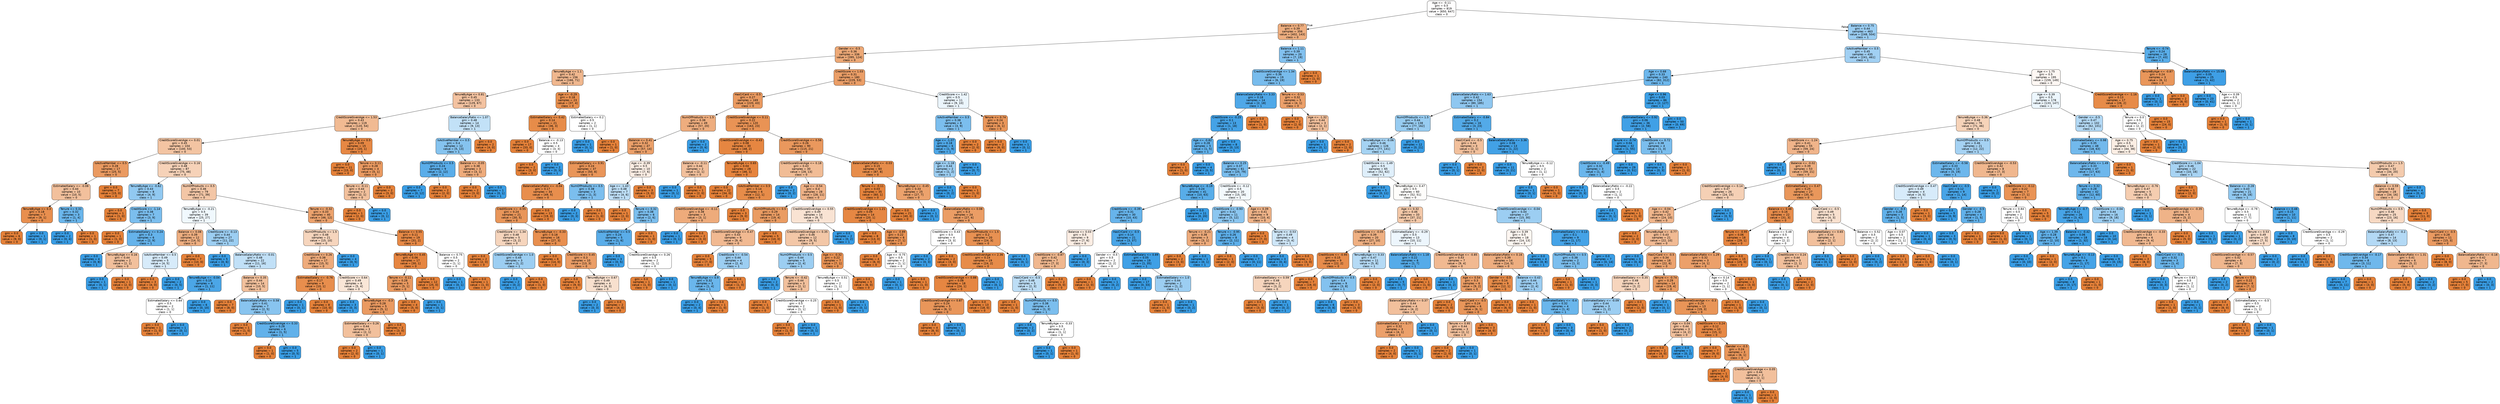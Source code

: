 digraph Tree {
node [shape=box, style="filled, rounded", color="black", fontname="helvetica"] ;
edge [fontname="helvetica"] ;
0 [label="Age <= -0.11\ngini = 0.5\nsamples = 819\nvalue = [650, 647]\nclass = 0", fillcolor="#fffefe"] ;
1 [label="Balance <= 0.77\ngini = 0.39\nsamples = 356\nvalue = [402, 143]\nclass = 0", fillcolor="#eeae7f"] ;
0 -> 1 [labeldistance=2.5, labelangle=45, headlabel="True"] ;
2 [label="Gender <= -0.5\ngini = 0.36\nsamples = 336\nvalue = [395, 124]\nclass = 0", fillcolor="#eda977"] ;
1 -> 2 ;
3 [label="TenureByAge <= 1.1\ngini = 0.42\nsamples = 156\nvalue = [166, 71]\nclass = 0", fillcolor="#f0b78e"] ;
2 -> 3 ;
4 [label="TenureByAge <= 0.81\ngini = 0.45\nsamples = 133\nvalue = [129, 67]\nclass = 0", fillcolor="#f3c2a0"] ;
3 -> 4 ;
5 [label="CreditScoreGivenAge <= 1.53\ngini = 0.43\nsamples = 119\nvalue = [120, 54]\nclass = 0", fillcolor="#f1ba92"] ;
4 -> 5 ;
6 [label="CreditScoreGivenAge <= 0.01\ngini = 0.45\nsamples = 104\nvalue = [100, 53]\nclass = 0", fillcolor="#f3c4a2"] ;
5 -> 6 ;
7 [label="IsActiveMember <= 0.5\ngini = 0.28\nsamples = 17\nvalue = [25, 5]\nclass = 0", fillcolor="#ea9a61"] ;
6 -> 7 ;
8 [label="EstimatedSalary <= -0.08\ngini = 0.44\nsamples = 10\nvalue = [10, 5]\nclass = 0", fillcolor="#f2c09c"] ;
7 -> 8 ;
9 [label="TenureByAge <= 0.3\ngini = 0.18\nsamples = 7\nvalue = [9, 1]\nclass = 0", fillcolor="#e88f4f"] ;
8 -> 9 ;
10 [label="gini = 0.0\nsamples = 6\nvalue = [9, 0]\nclass = 0", fillcolor="#e58139"] ;
9 -> 10 ;
11 [label="gini = 0.0\nsamples = 1\nvalue = [0, 1]\nclass = 1", fillcolor="#399de5"] ;
9 -> 11 ;
12 [label="Tenure <= 0.32\ngini = 0.32\nsamples = 3\nvalue = [1, 4]\nclass = 1", fillcolor="#6ab6ec"] ;
8 -> 12 ;
13 [label="gini = 0.0\nsamples = 2\nvalue = [0, 4]\nclass = 1", fillcolor="#399de5"] ;
12 -> 13 ;
14 [label="gini = 0.0\nsamples = 1\nvalue = [1, 0]\nclass = 0", fillcolor="#e58139"] ;
12 -> 14 ;
15 [label="gini = 0.0\nsamples = 7\nvalue = [15, 0]\nclass = 0", fillcolor="#e58139"] ;
7 -> 15 ;
16 [label="CreditScoreGivenAge <= 0.16\ngini = 0.48\nsamples = 87\nvalue = [75, 48]\nclass = 0", fillcolor="#f6d2b8"] ;
6 -> 16 ;
17 [label="TenureByAge <= -0.62\ngini = 0.43\nsamples = 8\nvalue = [4, 9]\nclass = 1", fillcolor="#91c9f1"] ;
16 -> 17 ;
18 [label="gini = 0.0\nsamples = 1\nvalue = [1, 0]\nclass = 0", fillcolor="#e58139"] ;
17 -> 18 ;
19 [label="CreditScore <= -1.14\ngini = 0.38\nsamples = 7\nvalue = [3, 9]\nclass = 1", fillcolor="#7bbeee"] ;
17 -> 19 ;
20 [label="gini = 0.0\nsamples = 1\nvalue = [1, 0]\nclass = 0", fillcolor="#e58139"] ;
19 -> 20 ;
21 [label="EstimatedSalary <= 0.24\ngini = 0.3\nsamples = 6\nvalue = [2, 9]\nclass = 1", fillcolor="#65b3eb"] ;
19 -> 21 ;
22 [label="gini = 0.0\nsamples = 4\nvalue = [0, 8]\nclass = 1", fillcolor="#399de5"] ;
21 -> 22 ;
23 [label="TenureByAge <= 0.16\ngini = 0.44\nsamples = 2\nvalue = [2, 1]\nclass = 0", fillcolor="#f2c09c"] ;
21 -> 23 ;
24 [label="gini = 0.0\nsamples = 1\nvalue = [0, 1]\nclass = 1", fillcolor="#399de5"] ;
23 -> 24 ;
25 [label="gini = 0.0\nsamples = 1\nvalue = [2, 0]\nclass = 0", fillcolor="#e58139"] ;
23 -> 25 ;
26 [label="NumOfProducts <= 0.5\ngini = 0.46\nsamples = 79\nvalue = [71, 39]\nclass = 0", fillcolor="#f3c6a6"] ;
16 -> 26 ;
27 [label="TenureByAge <= -0.21\ngini = 0.5\nsamples = 39\nvalue = [25, 27]\nclass = 1", fillcolor="#f0f8fd"] ;
26 -> 27 ;
28 [label="Balance <= 0.08\ngini = 0.39\nsamples = 12\nvalue = [14, 5]\nclass = 0", fillcolor="#eeae80"] ;
27 -> 28 ;
29 [label="IsActiveMember <= 0.5\ngini = 0.49\nsamples = 5\nvalue = [4, 5]\nclass = 1", fillcolor="#d7ebfa"] ;
28 -> 29 ;
30 [label="gini = 0.0\nsamples = 3\nvalue = [4, 0]\nclass = 0", fillcolor="#e58139"] ;
29 -> 30 ;
31 [label="gini = 0.0\nsamples = 2\nvalue = [0, 5]\nclass = 1", fillcolor="#399de5"] ;
29 -> 31 ;
32 [label="gini = 0.0\nsamples = 7\nvalue = [10, 0]\nclass = 0", fillcolor="#e58139"] ;
28 -> 32 ;
33 [label="CreditScore <= -0.13\ngini = 0.44\nsamples = 27\nvalue = [11, 22]\nclass = 1", fillcolor="#9ccef2"] ;
27 -> 33 ;
34 [label="gini = 0.0\nsamples = 5\nvalue = [0, 6]\nclass = 1", fillcolor="#399de5"] ;
33 -> 34 ;
35 [label="BalanceSalaryRatio <= -0.01\ngini = 0.48\nsamples = 22\nvalue = [11, 16]\nclass = 1", fillcolor="#c1e0f7"] ;
33 -> 35 ;
36 [label="TenureByAge <= -0.04\ngini = 0.15\nsamples = 8\nvalue = [1, 11]\nclass = 1", fillcolor="#4ba6e7"] ;
35 -> 36 ;
37 [label="EstimatedSalary <= 0.64\ngini = 0.5\nsamples = 2\nvalue = [1, 1]\nclass = 0", fillcolor="#ffffff"] ;
36 -> 37 ;
38 [label="gini = 0.0\nsamples = 1\nvalue = [1, 0]\nclass = 0", fillcolor="#e58139"] ;
37 -> 38 ;
39 [label="gini = 0.0\nsamples = 1\nvalue = [0, 1]\nclass = 1", fillcolor="#399de5"] ;
37 -> 39 ;
40 [label="gini = 0.0\nsamples = 6\nvalue = [0, 10]\nclass = 1", fillcolor="#399de5"] ;
36 -> 40 ;
41 [label="Balance <= 0.35\ngini = 0.44\nsamples = 14\nvalue = [10, 5]\nclass = 0", fillcolor="#f2c09c"] ;
35 -> 41 ;
42 [label="gini = 0.0\nsamples = 7\nvalue = [8, 0]\nclass = 0", fillcolor="#e58139"] ;
41 -> 42 ;
43 [label="BalanceSalaryRatio <= 0.58\ngini = 0.41\nsamples = 7\nvalue = [2, 5]\nclass = 1", fillcolor="#88c4ef"] ;
41 -> 43 ;
44 [label="gini = 0.0\nsamples = 1\nvalue = [1, 0]\nclass = 0", fillcolor="#e58139"] ;
43 -> 44 ;
45 [label="CreditScoreGivenAge <= 0.33\ngini = 0.28\nsamples = 6\nvalue = [1, 5]\nclass = 1", fillcolor="#61b1ea"] ;
43 -> 45 ;
46 [label="gini = 0.0\nsamples = 1\nvalue = [1, 0]\nclass = 0", fillcolor="#e58139"] ;
45 -> 46 ;
47 [label="gini = 0.0\nsamples = 5\nvalue = [0, 5]\nclass = 1", fillcolor="#399de5"] ;
45 -> 47 ;
48 [label="Tenure <= -0.32\ngini = 0.33\nsamples = 40\nvalue = [46, 12]\nclass = 0", fillcolor="#eca26d"] ;
26 -> 48 ;
49 [label="NumOfProducts <= 1.5\ngini = 0.48\nsamples = 21\nvalue = [15, 10]\nclass = 0", fillcolor="#f6d5bd"] ;
48 -> 49 ;
50 [label="CreditScore <= 0.26\ngini = 0.38\nsamples = 17\nvalue = [15, 5]\nclass = 0", fillcolor="#eeab7b"] ;
49 -> 50 ;
51 [label="EstimatedSalary <= -0.76\ngini = 0.17\nsamples = 9\nvalue = [10, 1]\nclass = 0", fillcolor="#e88e4d"] ;
50 -> 51 ;
52 [label="gini = 0.0\nsamples = 1\nvalue = [0, 1]\nclass = 1", fillcolor="#399de5"] ;
51 -> 52 ;
53 [label="gini = 0.0\nsamples = 8\nvalue = [10, 0]\nclass = 0", fillcolor="#e58139"] ;
51 -> 53 ;
54 [label="CreditScore <= 0.64\ngini = 0.49\nsamples = 8\nvalue = [5, 4]\nclass = 0", fillcolor="#fae6d7"] ;
50 -> 54 ;
55 [label="gini = 0.0\nsamples = 3\nvalue = [0, 3]\nclass = 1", fillcolor="#399de5"] ;
54 -> 55 ;
56 [label="TenureByAge <= -0.3\ngini = 0.28\nsamples = 5\nvalue = [5, 1]\nclass = 0", fillcolor="#ea9a61"] ;
54 -> 56 ;
57 [label="EstimatedSalary <= 0.26\ngini = 0.44\nsamples = 3\nvalue = [2, 1]\nclass = 0", fillcolor="#f2c09c"] ;
56 -> 57 ;
58 [label="gini = 0.0\nsamples = 2\nvalue = [2, 0]\nclass = 0", fillcolor="#e58139"] ;
57 -> 58 ;
59 [label="gini = 0.0\nsamples = 1\nvalue = [0, 1]\nclass = 1", fillcolor="#399de5"] ;
57 -> 59 ;
60 [label="gini = 0.0\nsamples = 2\nvalue = [3, 0]\nclass = 0", fillcolor="#e58139"] ;
56 -> 60 ;
61 [label="gini = 0.0\nsamples = 4\nvalue = [0, 5]\nclass = 1", fillcolor="#399de5"] ;
49 -> 61 ;
62 [label="Balance <= 0.55\ngini = 0.11\nsamples = 19\nvalue = [31, 2]\nclass = 0", fillcolor="#e78946"] ;
48 -> 62 ;
63 [label="TenureByAge <= 0.45\ngini = 0.06\nsamples = 17\nvalue = [30, 1]\nclass = 0", fillcolor="#e68540"] ;
62 -> 63 ;
64 [label="Tenure <= -0.11\ngini = 0.28\nsamples = 5\nvalue = [5, 1]\nclass = 0", fillcolor="#ea9a61"] ;
63 -> 64 ;
65 [label="gini = 0.0\nsamples = 4\nvalue = [5, 0]\nclass = 0", fillcolor="#e58139"] ;
64 -> 65 ;
66 [label="gini = 0.0\nsamples = 1\nvalue = [0, 1]\nclass = 1", fillcolor="#399de5"] ;
64 -> 66 ;
67 [label="gini = 0.0\nsamples = 12\nvalue = [25, 0]\nclass = 0", fillcolor="#e58139"] ;
63 -> 67 ;
68 [label="Balance <= 0.75\ngini = 0.5\nsamples = 2\nvalue = [1, 1]\nclass = 0", fillcolor="#ffffff"] ;
62 -> 68 ;
69 [label="gini = 0.0\nsamples = 1\nvalue = [0, 1]\nclass = 1", fillcolor="#399de5"] ;
68 -> 69 ;
70 [label="gini = 0.0\nsamples = 1\nvalue = [1, 0]\nclass = 0", fillcolor="#e58139"] ;
68 -> 70 ;
71 [label="TenureByAge <= 0.5\ngini = 0.09\nsamples = 15\nvalue = [20, 1]\nclass = 0", fillcolor="#e68743"] ;
5 -> 71 ;
72 [label="gini = 0.0\nsamples = 11\nvalue = [15, 0]\nclass = 0", fillcolor="#e58139"] ;
71 -> 72 ;
73 [label="Tenure <= 0.11\ngini = 0.28\nsamples = 4\nvalue = [5, 1]\nclass = 0", fillcolor="#ea9a61"] ;
71 -> 73 ;
74 [label="Tenure <= -0.11\ngini = 0.44\nsamples = 2\nvalue = [2, 1]\nclass = 0", fillcolor="#f2c09c"] ;
73 -> 74 ;
75 [label="gini = 0.0\nsamples = 1\nvalue = [2, 0]\nclass = 0", fillcolor="#e58139"] ;
74 -> 75 ;
76 [label="gini = 0.0\nsamples = 1\nvalue = [0, 1]\nclass = 1", fillcolor="#399de5"] ;
74 -> 76 ;
77 [label="gini = 0.0\nsamples = 2\nvalue = [3, 0]\nclass = 0", fillcolor="#e58139"] ;
73 -> 77 ;
78 [label="BalanceSalaryRatio <= 1.07\ngini = 0.48\nsamples = 14\nvalue = [9, 13]\nclass = 1", fillcolor="#c2e1f7"] ;
4 -> 78 ;
79 [label="IsActiveMember <= 0.5\ngini = 0.4\nsamples = 12\nvalue = [5, 13]\nclass = 1", fillcolor="#85c3ef"] ;
78 -> 79 ;
80 [label="NumOfProducts <= 0.5\ngini = 0.24\nsamples = 9\nvalue = [2, 12]\nclass = 1", fillcolor="#5aade9"] ;
79 -> 80 ;
81 [label="gini = 0.0\nsamples = 7\nvalue = [0, 12]\nclass = 1", fillcolor="#399de5"] ;
80 -> 81 ;
82 [label="gini = 0.0\nsamples = 2\nvalue = [2, 0]\nclass = 0", fillcolor="#e58139"] ;
80 -> 82 ;
83 [label="Balance <= -0.05\ngini = 0.38\nsamples = 3\nvalue = [3, 1]\nclass = 0", fillcolor="#eeab7b"] ;
79 -> 83 ;
84 [label="gini = 0.0\nsamples = 2\nvalue = [3, 0]\nclass = 0", fillcolor="#e58139"] ;
83 -> 84 ;
85 [label="gini = 0.0\nsamples = 1\nvalue = [0, 1]\nclass = 1", fillcolor="#399de5"] ;
83 -> 85 ;
86 [label="gini = 0.0\nsamples = 2\nvalue = [4, 0]\nclass = 0", fillcolor="#e58139"] ;
78 -> 86 ;
87 [label="Age <= -0.29\ngini = 0.18\nsamples = 23\nvalue = [37, 4]\nclass = 0", fillcolor="#e88f4e"] ;
3 -> 87 ;
88 [label="EstimatedSalary <= 0.42\ngini = 0.14\nsamples = 21\nvalue = [36, 3]\nclass = 0", fillcolor="#e78c49"] ;
87 -> 88 ;
89 [label="gini = 0.0\nsamples = 17\nvalue = [33, 0]\nclass = 0", fillcolor="#e58139"] ;
88 -> 89 ;
90 [label="Balance <= -0.13\ngini = 0.5\nsamples = 4\nvalue = [3, 3]\nclass = 0", fillcolor="#ffffff"] ;
88 -> 90 ;
91 [label="gini = 0.0\nsamples = 2\nvalue = [3, 0]\nclass = 0", fillcolor="#e58139"] ;
90 -> 91 ;
92 [label="gini = 0.0\nsamples = 2\nvalue = [0, 3]\nclass = 1", fillcolor="#399de5"] ;
90 -> 92 ;
93 [label="EstimatedSalary <= 0.2\ngini = 0.5\nsamples = 2\nvalue = [1, 1]\nclass = 0", fillcolor="#ffffff"] ;
87 -> 93 ;
94 [label="gini = 0.0\nsamples = 1\nvalue = [0, 1]\nclass = 1", fillcolor="#399de5"] ;
93 -> 94 ;
95 [label="gini = 0.0\nsamples = 1\nvalue = [1, 0]\nclass = 0", fillcolor="#e58139"] ;
93 -> 95 ;
96 [label="CreditScore <= 1.03\ngini = 0.31\nsamples = 180\nvalue = [229, 53]\nclass = 0", fillcolor="#eb9e67"] ;
2 -> 96 ;
97 [label="HasCrCard <= -0.5\ngini = 0.27\nsamples = 169\nvalue = [220, 43]\nclass = 0", fillcolor="#ea9a60"] ;
96 -> 97 ;
98 [label="NumOfProducts <= 1.5\ngini = 0.38\nsamples = 49\nvalue = [57, 20]\nclass = 0", fillcolor="#eead7e"] ;
97 -> 98 ;
99 [label="Balance <= 0.41\ngini = 0.32\nsamples = 47\nvalue = [57, 14]\nclass = 0", fillcolor="#eba06a"] ;
98 -> 99 ;
100 [label="EstimatedSalary <= 0.91\ngini = 0.24\nsamples = 37\nvalue = [50, 8]\nclass = 0", fillcolor="#e99559"] ;
99 -> 100 ;
101 [label="BalanceSalaryRatio <= -0.04\ngini = 0.17\nsamples = 34\nvalue = [49, 5]\nclass = 0", fillcolor="#e88e4d"] ;
100 -> 101 ;
102 [label="CreditScore <= -0.55\ngini = 0.24\nsamples = 21\nvalue = [30, 5]\nclass = 0", fillcolor="#e9965a"] ;
101 -> 102 ;
103 [label="CreditScore <= -1.34\ngini = 0.48\nsamples = 5\nvalue = [3, 2]\nclass = 0", fillcolor="#f6d5bd"] ;
102 -> 103 ;
104 [label="gini = 0.0\nsamples = 2\nvalue = [2, 0]\nclass = 0", fillcolor="#e58139"] ;
103 -> 104 ;
105 [label="CreditScoreGivenAge <= 1.0\ngini = 0.44\nsamples = 3\nvalue = [1, 2]\nclass = 1", fillcolor="#9ccef2"] ;
103 -> 105 ;
106 [label="gini = 0.0\nsamples = 2\nvalue = [0, 2]\nclass = 1", fillcolor="#399de5"] ;
105 -> 106 ;
107 [label="gini = 0.0\nsamples = 1\nvalue = [1, 0]\nclass = 0", fillcolor="#e58139"] ;
105 -> 107 ;
108 [label="TenureByAge <= -0.33\ngini = 0.18\nsamples = 16\nvalue = [27, 3]\nclass = 0", fillcolor="#e88f4f"] ;
102 -> 108 ;
109 [label="gini = 0.0\nsamples = 6\nvalue = [14, 0]\nclass = 0", fillcolor="#e58139"] ;
108 -> 109 ;
110 [label="CreditScore <= 0.45\ngini = 0.3\nsamples = 10\nvalue = [13, 3]\nclass = 0", fillcolor="#eb9e67"] ;
108 -> 110 ;
111 [label="gini = 0.0\nsamples = 6\nvalue = [9, 0]\nclass = 0", fillcolor="#e58139"] ;
110 -> 111 ;
112 [label="TenureByAge <= 0.67\ngini = 0.49\nsamples = 4\nvalue = [4, 3]\nclass = 0", fillcolor="#f8e0ce"] ;
110 -> 112 ;
113 [label="gini = 0.0\nsamples = 2\nvalue = [0, 3]\nclass = 1", fillcolor="#399de5"] ;
112 -> 113 ;
114 [label="gini = 0.0\nsamples = 2\nvalue = [4, 0]\nclass = 0", fillcolor="#e58139"] ;
112 -> 114 ;
115 [label="gini = 0.0\nsamples = 13\nvalue = [19, 0]\nclass = 0", fillcolor="#e58139"] ;
101 -> 115 ;
116 [label="NumOfProducts <= 0.5\ngini = 0.38\nsamples = 3\nvalue = [1, 3]\nclass = 1", fillcolor="#7bbeee"] ;
100 -> 116 ;
117 [label="gini = 0.0\nsamples = 2\nvalue = [0, 3]\nclass = 1", fillcolor="#399de5"] ;
116 -> 117 ;
118 [label="gini = 0.0\nsamples = 1\nvalue = [1, 0]\nclass = 0", fillcolor="#e58139"] ;
116 -> 118 ;
119 [label="Age <= -0.39\ngini = 0.5\nsamples = 10\nvalue = [7, 6]\nclass = 0", fillcolor="#fbede3"] ;
99 -> 119 ;
120 [label="Age <= -1.43\ngini = 0.48\nsamples = 7\nvalue = [4, 6]\nclass = 1", fillcolor="#bddef6"] ;
119 -> 120 ;
121 [label="gini = 0.0\nsamples = 1\nvalue = [2, 0]\nclass = 0", fillcolor="#e58139"] ;
120 -> 121 ;
122 [label="Tenure <= 0.32\ngini = 0.38\nsamples = 6\nvalue = [2, 6]\nclass = 1", fillcolor="#7bbeee"] ;
120 -> 122 ;
123 [label="IsActiveMember <= 0.5\ngini = 0.24\nsamples = 5\nvalue = [1, 6]\nclass = 1", fillcolor="#5aade9"] ;
122 -> 123 ;
124 [label="gini = 0.0\nsamples = 3\nvalue = [0, 5]\nclass = 1", fillcolor="#399de5"] ;
123 -> 124 ;
125 [label="CreditScoreGivenAge <= 0.26\ngini = 0.5\nsamples = 2\nvalue = [1, 1]\nclass = 0", fillcolor="#ffffff"] ;
123 -> 125 ;
126 [label="gini = 0.0\nsamples = 1\nvalue = [1, 0]\nclass = 0", fillcolor="#e58139"] ;
125 -> 126 ;
127 [label="gini = 0.0\nsamples = 1\nvalue = [0, 1]\nclass = 1", fillcolor="#399de5"] ;
125 -> 127 ;
128 [label="gini = 0.0\nsamples = 1\nvalue = [1, 0]\nclass = 0", fillcolor="#e58139"] ;
122 -> 128 ;
129 [label="gini = 0.0\nsamples = 3\nvalue = [3, 0]\nclass = 0", fillcolor="#e58139"] ;
119 -> 129 ;
130 [label="gini = 0.0\nsamples = 2\nvalue = [0, 6]\nclass = 1", fillcolor="#399de5"] ;
98 -> 130 ;
131 [label="CreditScoreGivenAge <= 0.11\ngini = 0.22\nsamples = 120\nvalue = [163, 23]\nclass = 0", fillcolor="#e99355"] ;
97 -> 131 ;
132 [label="CreditScoreGivenAge <= -0.43\ngini = 0.08\nsamples = 30\nvalue = [48, 2]\nclass = 0", fillcolor="#e68641"] ;
131 -> 132 ;
133 [label="Balance <= -0.11\ngini = 0.44\nsamples = 2\nvalue = [2, 1]\nclass = 0", fillcolor="#f2c09c"] ;
132 -> 133 ;
134 [label="gini = 0.0\nsamples = 1\nvalue = [0, 1]\nclass = 1", fillcolor="#399de5"] ;
133 -> 134 ;
135 [label="gini = 0.0\nsamples = 1\nvalue = [2, 0]\nclass = 0", fillcolor="#e58139"] ;
133 -> 135 ;
136 [label="TenureByAge <= 0.65\ngini = 0.04\nsamples = 28\nvalue = [46, 1]\nclass = 0", fillcolor="#e6843d"] ;
132 -> 136 ;
137 [label="gini = 0.0\nsamples = 22\nvalue = [34, 0]\nclass = 0", fillcolor="#e58139"] ;
136 -> 137 ;
138 [label="IsActiveMember <= 0.5\ngini = 0.14\nsamples = 6\nvalue = [12, 1]\nclass = 0", fillcolor="#e78c49"] ;
136 -> 138 ;
139 [label="CreditScoreGivenAge <= -0.11\ngini = 0.38\nsamples = 3\nvalue = [3, 1]\nclass = 0", fillcolor="#eeab7b"] ;
138 -> 139 ;
140 [label="gini = 0.0\nsamples = 1\nvalue = [0, 1]\nclass = 1", fillcolor="#399de5"] ;
139 -> 140 ;
141 [label="gini = 0.0\nsamples = 2\nvalue = [3, 0]\nclass = 0", fillcolor="#e58139"] ;
139 -> 141 ;
142 [label="gini = 0.0\nsamples = 3\nvalue = [9, 0]\nclass = 0", fillcolor="#e58139"] ;
138 -> 142 ;
143 [label="CreditScoreGivenAge <= 0.56\ngini = 0.26\nsamples = 90\nvalue = [115, 21]\nclass = 0", fillcolor="#ea985d"] ;
131 -> 143 ;
144 [label="CreditScoreGivenAge <= 0.18\ngini = 0.43\nsamples = 30\nvalue = [28, 13]\nclass = 0", fillcolor="#f1bc95"] ;
143 -> 144 ;
145 [label="gini = 0.0\nsamples = 2\nvalue = [0, 2]\nclass = 1", fillcolor="#399de5"] ;
144 -> 145 ;
146 [label="Age <= -0.54\ngini = 0.4\nsamples = 28\nvalue = [28, 11]\nclass = 0", fillcolor="#efb287"] ;
144 -> 146 ;
147 [label="NumOfProducts <= 0.5\ngini = 0.29\nsamples = 14\nvalue = [19, 4]\nclass = 0", fillcolor="#ea9c63"] ;
146 -> 147 ;
148 [label="CreditScoreGivenAge <= 0.47\ngini = 0.43\nsamples = 9\nvalue = [9, 4]\nclass = 0", fillcolor="#f1b991"] ;
147 -> 148 ;
149 [label="gini = 0.0\nsamples = 5\nvalue = [7, 0]\nclass = 0", fillcolor="#e58139"] ;
148 -> 149 ;
150 [label="CreditScore <= -0.54\ngini = 0.44\nsamples = 4\nvalue = [2, 4]\nclass = 1", fillcolor="#9ccef2"] ;
148 -> 150 ;
151 [label="TenureByAge <= 0.9\ngini = 0.32\nsamples = 3\nvalue = [1, 4]\nclass = 1", fillcolor="#6ab6ec"] ;
150 -> 151 ;
152 [label="gini = 0.0\nsamples = 2\nvalue = [0, 4]\nclass = 1", fillcolor="#399de5"] ;
151 -> 152 ;
153 [label="gini = 0.0\nsamples = 1\nvalue = [1, 0]\nclass = 0", fillcolor="#e58139"] ;
151 -> 153 ;
154 [label="gini = 0.0\nsamples = 1\nvalue = [1, 0]\nclass = 0", fillcolor="#e58139"] ;
150 -> 154 ;
155 [label="gini = 0.0\nsamples = 5\nvalue = [10, 0]\nclass = 0", fillcolor="#e58139"] ;
147 -> 155 ;
156 [label="CreditScoreGivenAge <= 0.55\ngini = 0.49\nsamples = 14\nvalue = [9, 7]\nclass = 0", fillcolor="#f9e3d3"] ;
146 -> 156 ;
157 [label="CreditScoreGivenAge <= 0.35\ngini = 0.46\nsamples = 12\nvalue = [9, 5]\nclass = 0", fillcolor="#f3c7a7"] ;
156 -> 157 ;
158 [label="NumOfProducts <= 0.5\ngini = 0.44\nsamples = 5\nvalue = [2, 4]\nclass = 1", fillcolor="#9ccef2"] ;
157 -> 158 ;
159 [label="gini = 0.0\nsamples = 2\nvalue = [0, 3]\nclass = 1", fillcolor="#399de5"] ;
158 -> 159 ;
160 [label="Tenure <= -0.42\ngini = 0.44\nsamples = 3\nvalue = [2, 1]\nclass = 0", fillcolor="#f2c09c"] ;
158 -> 160 ;
161 [label="gini = 0.0\nsamples = 1\nvalue = [1, 0]\nclass = 0", fillcolor="#e58139"] ;
160 -> 161 ;
162 [label="CreditScoreGivenAge <= 0.25\ngini = 0.5\nsamples = 2\nvalue = [1, 1]\nclass = 0", fillcolor="#ffffff"] ;
160 -> 162 ;
163 [label="gini = 0.0\nsamples = 1\nvalue = [1, 0]\nclass = 0", fillcolor="#e58139"] ;
162 -> 163 ;
164 [label="gini = 0.0\nsamples = 1\nvalue = [0, 1]\nclass = 1", fillcolor="#399de5"] ;
162 -> 164 ;
165 [label="Age <= -0.32\ngini = 0.22\nsamples = 7\nvalue = [7, 1]\nclass = 0", fillcolor="#e99355"] ;
157 -> 165 ;
166 [label="TenureByAge <= 0.51\ngini = 0.5\nsamples = 2\nvalue = [1, 1]\nclass = 0", fillcolor="#ffffff"] ;
165 -> 166 ;
167 [label="gini = 0.0\nsamples = 1\nvalue = [1, 0]\nclass = 0", fillcolor="#e58139"] ;
166 -> 167 ;
168 [label="gini = 0.0\nsamples = 1\nvalue = [0, 1]\nclass = 1", fillcolor="#399de5"] ;
166 -> 168 ;
169 [label="gini = 0.0\nsamples = 5\nvalue = [6, 0]\nclass = 0", fillcolor="#e58139"] ;
165 -> 169 ;
170 [label="gini = 0.0\nsamples = 2\nvalue = [0, 2]\nclass = 1", fillcolor="#399de5"] ;
156 -> 170 ;
171 [label="BalanceSalaryRatio <= -0.03\ngini = 0.15\nsamples = 60\nvalue = [87, 8]\nclass = 0", fillcolor="#e78d4b"] ;
143 -> 171 ;
172 [label="Tenure <= -0.11\ngini = 0.03\nsamples = 35\nvalue = [60, 1]\nclass = 0", fillcolor="#e5833c"] ;
171 -> 172 ;
173 [label="CreditScoreGivenAge <= 1.21\ngini = 0.09\nsamples = 14\nvalue = [20, 1]\nclass = 0", fillcolor="#e68743"] ;
172 -> 173 ;
174 [label="gini = 0.0\nsamples = 8\nvalue = [13, 0]\nclass = 0", fillcolor="#e58139"] ;
173 -> 174 ;
175 [label="Age <= -0.89\ngini = 0.22\nsamples = 6\nvalue = [7, 1]\nclass = 0", fillcolor="#e99355"] ;
173 -> 175 ;
176 [label="gini = 0.0\nsamples = 4\nvalue = [6, 0]\nclass = 0", fillcolor="#e58139"] ;
175 -> 176 ;
177 [label="Age <= -0.75\ngini = 0.5\nsamples = 2\nvalue = [1, 1]\nclass = 0", fillcolor="#ffffff"] ;
175 -> 177 ;
178 [label="gini = 0.0\nsamples = 1\nvalue = [0, 1]\nclass = 1", fillcolor="#399de5"] ;
177 -> 178 ;
179 [label="gini = 0.0\nsamples = 1\nvalue = [1, 0]\nclass = 0", fillcolor="#e58139"] ;
177 -> 179 ;
180 [label="gini = 0.0\nsamples = 21\nvalue = [40, 0]\nclass = 0", fillcolor="#e58139"] ;
172 -> 180 ;
181 [label="TenureByAge <= -0.45\ngini = 0.33\nsamples = 25\nvalue = [27, 7]\nclass = 0", fillcolor="#eca26c"] ;
171 -> 181 ;
182 [label="gini = 0.0\nsamples = 1\nvalue = [0, 1]\nclass = 1", fillcolor="#399de5"] ;
181 -> 182 ;
183 [label="BalanceSalaryRatio <= 0.08\ngini = 0.3\nsamples = 24\nvalue = [27, 6]\nclass = 0", fillcolor="#eb9d65"] ;
181 -> 183 ;
184 [label="CreditScore <= 0.43\ngini = 0.5\nsamples = 4\nvalue = [3, 3]\nclass = 0", fillcolor="#ffffff"] ;
183 -> 184 ;
185 [label="gini = 0.0\nsamples = 2\nvalue = [0, 3]\nclass = 1", fillcolor="#399de5"] ;
184 -> 185 ;
186 [label="gini = 0.0\nsamples = 2\nvalue = [3, 0]\nclass = 0", fillcolor="#e58139"] ;
184 -> 186 ;
187 [label="NumOfProducts <= 1.5\ngini = 0.2\nsamples = 20\nvalue = [24, 3]\nclass = 0", fillcolor="#e89152"] ;
183 -> 187 ;
188 [label="CreditScoreGivenAge <= 2.36\ngini = 0.14\nsamples = 19\nvalue = [24, 2]\nclass = 0", fillcolor="#e78c49"] ;
187 -> 188 ;
189 [label="CreditScoreGivenAge <= 0.88\ngini = 0.08\nsamples = 18\nvalue = [24, 1]\nclass = 0", fillcolor="#e68641"] ;
188 -> 189 ;
190 [label="CreditScoreGivenAge <= 0.87\ngini = 0.24\nsamples = 5\nvalue = [6, 1]\nclass = 0", fillcolor="#e9965a"] ;
189 -> 190 ;
191 [label="gini = 0.0\nsamples = 4\nvalue = [6, 0]\nclass = 0", fillcolor="#e58139"] ;
190 -> 191 ;
192 [label="gini = 0.0\nsamples = 1\nvalue = [0, 1]\nclass = 1", fillcolor="#399de5"] ;
190 -> 192 ;
193 [label="gini = 0.0\nsamples = 13\nvalue = [18, 0]\nclass = 0", fillcolor="#e58139"] ;
189 -> 193 ;
194 [label="gini = 0.0\nsamples = 1\nvalue = [0, 1]\nclass = 1", fillcolor="#399de5"] ;
188 -> 194 ;
195 [label="gini = 0.0\nsamples = 1\nvalue = [0, 1]\nclass = 1", fillcolor="#399de5"] ;
187 -> 195 ;
196 [label="CreditScore <= 1.42\ngini = 0.5\nsamples = 11\nvalue = [9, 10]\nclass = 1", fillcolor="#ebf5fc"] ;
96 -> 196 ;
197 [label="IsActiveMember <= 0.5\ngini = 0.38\nsamples = 8\nvalue = [3, 9]\nclass = 1", fillcolor="#7bbeee"] ;
196 -> 197 ;
198 [label="Age <= -1.07\ngini = 0.18\nsamples = 6\nvalue = [1, 9]\nclass = 1", fillcolor="#4fa8e8"] ;
197 -> 198 ;
199 [label="Age <= -1.18\ngini = 0.44\nsamples = 2\nvalue = [1, 2]\nclass = 1", fillcolor="#9ccef2"] ;
198 -> 199 ;
200 [label="gini = 0.0\nsamples = 1\nvalue = [0, 2]\nclass = 1", fillcolor="#399de5"] ;
199 -> 200 ;
201 [label="gini = 0.0\nsamples = 1\nvalue = [1, 0]\nclass = 0", fillcolor="#e58139"] ;
199 -> 201 ;
202 [label="gini = 0.0\nsamples = 4\nvalue = [0, 7]\nclass = 1", fillcolor="#399de5"] ;
198 -> 202 ;
203 [label="gini = 0.0\nsamples = 2\nvalue = [2, 0]\nclass = 0", fillcolor="#e58139"] ;
197 -> 203 ;
204 [label="Tenure <= 0.74\ngini = 0.24\nsamples = 3\nvalue = [6, 1]\nclass = 0", fillcolor="#e9965a"] ;
196 -> 204 ;
205 [label="gini = 0.0\nsamples = 2\nvalue = [6, 0]\nclass = 0", fillcolor="#e58139"] ;
204 -> 205 ;
206 [label="gini = 0.0\nsamples = 1\nvalue = [0, 1]\nclass = 1", fillcolor="#399de5"] ;
204 -> 206 ;
207 [label="Balance <= 1.11\ngini = 0.39\nsamples = 20\nvalue = [7, 19]\nclass = 1", fillcolor="#82c1ef"] ;
1 -> 207 ;
208 [label="CreditScoreGivenAge <= 1.34\ngini = 0.36\nsamples = 19\nvalue = [6, 19]\nclass = 1", fillcolor="#78bced"] ;
207 -> 208 ;
209 [label="BalanceSalaryRatio <= 3.33\ngini = 0.18\nsamples = 14\nvalue = [2, 18]\nclass = 1", fillcolor="#4fa8e8"] ;
208 -> 209 ;
210 [label="CreditScore <= -0.25\ngini = 0.1\nsamples = 13\nvalue = [1, 18]\nclass = 1", fillcolor="#44a2e6"] ;
209 -> 210 ;
211 [label="Age <= -0.82\ngini = 0.28\nsamples = 5\nvalue = [1, 5]\nclass = 1", fillcolor="#61b1ea"] ;
210 -> 211 ;
212 [label="gini = 0.0\nsamples = 1\nvalue = [1, 0]\nclass = 0", fillcolor="#e58139"] ;
211 -> 212 ;
213 [label="gini = 0.0\nsamples = 4\nvalue = [0, 5]\nclass = 1", fillcolor="#399de5"] ;
211 -> 213 ;
214 [label="gini = 0.0\nsamples = 8\nvalue = [0, 13]\nclass = 1", fillcolor="#399de5"] ;
210 -> 214 ;
215 [label="gini = 0.0\nsamples = 1\nvalue = [1, 0]\nclass = 0", fillcolor="#e58139"] ;
209 -> 215 ;
216 [label="Tenure <= -0.53\ngini = 0.32\nsamples = 5\nvalue = [4, 1]\nclass = 0", fillcolor="#eca06a"] ;
208 -> 216 ;
217 [label="gini = 0.0\nsamples = 2\nvalue = [2, 0]\nclass = 0", fillcolor="#e58139"] ;
216 -> 217 ;
218 [label="Age <= -1.32\ngini = 0.44\nsamples = 3\nvalue = [2, 1]\nclass = 0", fillcolor="#f2c09c"] ;
216 -> 218 ;
219 [label="gini = 0.0\nsamples = 1\nvalue = [0, 1]\nclass = 1", fillcolor="#399de5"] ;
218 -> 219 ;
220 [label="gini = 0.0\nsamples = 2\nvalue = [2, 0]\nclass = 0", fillcolor="#e58139"] ;
218 -> 220 ;
221 [label="gini = 0.0\nsamples = 1\nvalue = [1, 0]\nclass = 0", fillcolor="#e58139"] ;
207 -> 221 ;
222 [label="Balance <= 0.75\ngini = 0.44\nsamples = 463\nvalue = [248, 504]\nclass = 1", fillcolor="#9acdf2"] ;
0 -> 222 [labeldistance=2.5, labelangle=-45, headlabel="False"] ;
223 [label="IsActiveMember <= 0.5\ngini = 0.45\nsamples = 435\nvalue = [241, 461]\nclass = 1", fillcolor="#a1d0f3"] ;
222 -> 223 ;
224 [label="Age <= 0.68\ngini = 0.33\nsamples = 240\nvalue = [82, 312]\nclass = 1", fillcolor="#6db7ec"] ;
223 -> 224 ;
225 [label="BalanceSalaryRatio <= 1.63\ngini = 0.42\nsamples = 154\nvalue = [80, 185]\nclass = 1", fillcolor="#8fc7f0"] ;
224 -> 225 ;
226 [label="NumOfProducts <= 1.5\ngini = 0.44\nsamples = 138\nvalue = [77, 162]\nclass = 1", fillcolor="#97ccf1"] ;
225 -> 226 ;
227 [label="TenureByAge <= -0.06\ngini = 0.46\nsamples = 126\nvalue = [77, 141]\nclass = 1", fillcolor="#a5d3f3"] ;
226 -> 227 ;
228 [label="Balance <= 0.25\ngini = 0.37\nsamples = 61\nvalue = [25, 79]\nclass = 1", fillcolor="#78bced"] ;
227 -> 228 ;
229 [label="TenureByAge <= -0.19\ngini = 0.24\nsamples = 41\nvalue = [10, 63]\nclass = 1", fillcolor="#58ade9"] ;
228 -> 229 ;
230 [label="CreditScore <= -0.39\ngini = 0.31\nsamples = 30\nvalue = [10, 43]\nclass = 1", fillcolor="#67b4eb"] ;
229 -> 230 ;
231 [label="Balance <= 0.03\ngini = 0.5\nsamples = 9\nvalue = [7, 6]\nclass = 0", fillcolor="#fbede3"] ;
230 -> 231 ;
232 [label="CreditScore <= -0.87\ngini = 0.42\nsamples = 7\nvalue = [7, 3]\nclass = 0", fillcolor="#f0b78e"] ;
231 -> 232 ;
233 [label="HasCrCard <= -0.5\ngini = 0.48\nsamples = 5\nvalue = [2, 3]\nclass = 1", fillcolor="#bddef6"] ;
232 -> 233 ;
234 [label="gini = 0.0\nsamples = 1\nvalue = [1, 0]\nclass = 0", fillcolor="#e58139"] ;
233 -> 234 ;
235 [label="NumOfProducts <= 0.5\ngini = 0.38\nsamples = 4\nvalue = [1, 3]\nclass = 1", fillcolor="#7bbeee"] ;
233 -> 235 ;
236 [label="gini = 0.0\nsamples = 2\nvalue = [0, 2]\nclass = 1", fillcolor="#399de5"] ;
235 -> 236 ;
237 [label="TenureByAge <= -0.33\ngini = 0.5\nsamples = 2\nvalue = [1, 1]\nclass = 0", fillcolor="#ffffff"] ;
235 -> 237 ;
238 [label="gini = 0.0\nsamples = 1\nvalue = [0, 1]\nclass = 1", fillcolor="#399de5"] ;
237 -> 238 ;
239 [label="gini = 0.0\nsamples = 1\nvalue = [1, 0]\nclass = 0", fillcolor="#e58139"] ;
237 -> 239 ;
240 [label="gini = 0.0\nsamples = 2\nvalue = [5, 0]\nclass = 0", fillcolor="#e58139"] ;
232 -> 240 ;
241 [label="gini = 0.0\nsamples = 2\nvalue = [0, 3]\nclass = 1", fillcolor="#399de5"] ;
231 -> 241 ;
242 [label="HasCrCard <= -0.5\ngini = 0.14\nsamples = 21\nvalue = [3, 37]\nclass = 1", fillcolor="#49a5e7"] ;
230 -> 242 ;
243 [label="Gender <= -0.5\ngini = 0.5\nsamples = 2\nvalue = [2, 2]\nclass = 0", fillcolor="#ffffff"] ;
242 -> 243 ;
244 [label="gini = 0.0\nsamples = 1\nvalue = [2, 0]\nclass = 0", fillcolor="#e58139"] ;
243 -> 244 ;
245 [label="gini = 0.0\nsamples = 1\nvalue = [0, 2]\nclass = 1", fillcolor="#399de5"] ;
243 -> 245 ;
246 [label="EstimatedSalary <= 0.89\ngini = 0.05\nsamples = 19\nvalue = [1, 35]\nclass = 1", fillcolor="#3fa0e6"] ;
242 -> 246 ;
247 [label="gini = 0.0\nsamples = 17\nvalue = [0, 33]\nclass = 1", fillcolor="#399de5"] ;
246 -> 247 ;
248 [label="EstimatedSalary <= 1.0\ngini = 0.44\nsamples = 2\nvalue = [1, 2]\nclass = 1", fillcolor="#9ccef2"] ;
246 -> 248 ;
249 [label="gini = 0.0\nsamples = 1\nvalue = [1, 0]\nclass = 0", fillcolor="#e58139"] ;
248 -> 249 ;
250 [label="gini = 0.0\nsamples = 1\nvalue = [0, 2]\nclass = 1", fillcolor="#399de5"] ;
248 -> 250 ;
251 [label="gini = 0.0\nsamples = 11\nvalue = [0, 20]\nclass = 1", fillcolor="#399de5"] ;
229 -> 251 ;
252 [label="CreditScore <= -0.12\ngini = 0.5\nsamples = 20\nvalue = [15, 16]\nclass = 1", fillcolor="#f3f9fd"] ;
228 -> 252 ;
253 [label="CreditScore <= -0.93\ngini = 0.42\nsamples = 11\nvalue = [5, 12]\nclass = 1", fillcolor="#8bc6f0"] ;
252 -> 253 ;
254 [label="Tenure <= -0.21\ngini = 0.38\nsamples = 3\nvalue = [3, 1]\nclass = 0", fillcolor="#eeab7b"] ;
253 -> 254 ;
255 [label="gini = 0.0\nsamples = 2\nvalue = [3, 0]\nclass = 0", fillcolor="#e58139"] ;
254 -> 255 ;
256 [label="gini = 0.0\nsamples = 1\nvalue = [0, 1]\nclass = 1", fillcolor="#399de5"] ;
254 -> 256 ;
257 [label="Tenure <= -0.95\ngini = 0.26\nsamples = 8\nvalue = [2, 11]\nclass = 1", fillcolor="#5dafea"] ;
253 -> 257 ;
258 [label="gini = 0.0\nsamples = 1\nvalue = [2, 0]\nclass = 0", fillcolor="#e58139"] ;
257 -> 258 ;
259 [label="gini = 0.0\nsamples = 7\nvalue = [0, 11]\nclass = 1", fillcolor="#399de5"] ;
257 -> 259 ;
260 [label="Age <= 0.39\ngini = 0.41\nsamples = 9\nvalue = [10, 4]\nclass = 0", fillcolor="#efb388"] ;
252 -> 260 ;
261 [label="gini = 0.0\nsamples = 5\nvalue = [7, 0]\nclass = 0", fillcolor="#e58139"] ;
260 -> 261 ;
262 [label="Tenure <= -0.53\ngini = 0.49\nsamples = 4\nvalue = [3, 4]\nclass = 1", fillcolor="#cee6f8"] ;
260 -> 262 ;
263 [label="gini = 0.0\nsamples = 3\nvalue = [0, 4]\nclass = 1", fillcolor="#399de5"] ;
262 -> 263 ;
264 [label="gini = 0.0\nsamples = 1\nvalue = [3, 0]\nclass = 0", fillcolor="#e58139"] ;
262 -> 264 ;
265 [label="CreditScore <= -1.49\ngini = 0.5\nsamples = 65\nvalue = [52, 62]\nclass = 1", fillcolor="#dfeffb"] ;
227 -> 265 ;
266 [label="gini = 0.0\nsamples = 5\nvalue = [0, 11]\nclass = 1", fillcolor="#399de5"] ;
265 -> 266 ;
267 [label="TenureByAge <= 0.47\ngini = 0.5\nsamples = 60\nvalue = [52, 51]\nclass = 0", fillcolor="#fefdfb"] ;
265 -> 267 ;
268 [label="Age <= 0.32\ngini = 0.46\nsamples = 33\nvalue = [37, 21]\nclass = 0", fillcolor="#f4c9a9"] ;
267 -> 268 ;
269 [label="CreditScore <= -0.05\ngini = 0.39\nsamples = 20\nvalue = [27, 10]\nclass = 0", fillcolor="#efb082"] ;
268 -> 269 ;
270 [label="CreditScore <= -0.95\ngini = 0.15\nsamples = 9\nvalue = [22, 2]\nclass = 0", fillcolor="#e78c4b"] ;
269 -> 270 ;
271 [label="EstimatedSalary <= 0.59\ngini = 0.48\nsamples = 2\nvalue = [3, 2]\nclass = 0", fillcolor="#f6d5bd"] ;
270 -> 271 ;
272 [label="gini = 0.0\nsamples = 1\nvalue = [3, 0]\nclass = 0", fillcolor="#e58139"] ;
271 -> 272 ;
273 [label="gini = 0.0\nsamples = 1\nvalue = [0, 2]\nclass = 1", fillcolor="#399de5"] ;
271 -> 273 ;
274 [label="gini = 0.0\nsamples = 7\nvalue = [19, 0]\nclass = 0", fillcolor="#e58139"] ;
270 -> 274 ;
275 [label="TenureByAge <= 0.33\ngini = 0.47\nsamples = 11\nvalue = [5, 8]\nclass = 1", fillcolor="#b5daf5"] ;
269 -> 275 ;
276 [label="NumOfProducts <= 0.5\ngini = 0.4\nsamples = 9\nvalue = [3, 8]\nclass = 1", fillcolor="#83c2ef"] ;
275 -> 276 ;
277 [label="gini = 0.0\nsamples = 6\nvalue = [0, 8]\nclass = 1", fillcolor="#399de5"] ;
276 -> 277 ;
278 [label="gini = 0.0\nsamples = 3\nvalue = [3, 0]\nclass = 0", fillcolor="#e58139"] ;
276 -> 278 ;
279 [label="gini = 0.0\nsamples = 2\nvalue = [2, 0]\nclass = 0", fillcolor="#e58139"] ;
275 -> 279 ;
280 [label="EstimatedSalary <= -0.29\ngini = 0.5\nsamples = 13\nvalue = [10, 11]\nclass = 1", fillcolor="#edf6fd"] ;
268 -> 280 ;
281 [label="BalanceSalaryRatio <= 1.18\ngini = 0.22\nsamples = 6\nvalue = [1, 7]\nclass = 1", fillcolor="#55abe9"] ;
280 -> 281 ;
282 [label="gini = 0.0\nsamples = 5\nvalue = [0, 7]\nclass = 1", fillcolor="#399de5"] ;
281 -> 282 ;
283 [label="gini = 0.0\nsamples = 1\nvalue = [1, 0]\nclass = 0", fillcolor="#e58139"] ;
281 -> 283 ;
284 [label="CreditScoreGivenAge <= -0.85\ngini = 0.43\nsamples = 7\nvalue = [9, 4]\nclass = 0", fillcolor="#f1b991"] ;
280 -> 284 ;
285 [label="gini = 0.0\nsamples = 1\nvalue = [0, 2]\nclass = 1", fillcolor="#399de5"] ;
284 -> 285 ;
286 [label="Age <= 0.54\ngini = 0.3\nsamples = 6\nvalue = [9, 2]\nclass = 0", fillcolor="#eb9d65"] ;
284 -> 286 ;
287 [label="BalanceSalaryRatio <= 0.37\ngini = 0.44\nsamples = 4\nvalue = [4, 2]\nclass = 0", fillcolor="#f2c09c"] ;
286 -> 287 ;
288 [label="EstimatedSalary <= 0.77\ngini = 0.32\nsamples = 3\nvalue = [4, 1]\nclass = 0", fillcolor="#eca06a"] ;
287 -> 288 ;
289 [label="gini = 0.0\nsamples = 2\nvalue = [4, 0]\nclass = 0", fillcolor="#e58139"] ;
288 -> 289 ;
290 [label="gini = 0.0\nsamples = 1\nvalue = [0, 1]\nclass = 1", fillcolor="#399de5"] ;
288 -> 290 ;
291 [label="gini = 0.0\nsamples = 1\nvalue = [0, 1]\nclass = 1", fillcolor="#399de5"] ;
287 -> 291 ;
292 [label="gini = 0.0\nsamples = 2\nvalue = [5, 0]\nclass = 0", fillcolor="#e58139"] ;
286 -> 292 ;
293 [label="CreditScoreGivenAge <= -0.04\ngini = 0.44\nsamples = 27\nvalue = [15, 30]\nclass = 1", fillcolor="#9ccef2"] ;
267 -> 293 ;
294 [label="Age <= 0.39\ngini = 0.5\nsamples = 18\nvalue = [14, 13]\nclass = 0", fillcolor="#fdf6f1"] ;
293 -> 294 ;
295 [label="BalanceSalaryRatio <= 0.16\ngini = 0.39\nsamples = 14\nvalue = [14, 5]\nclass = 0", fillcolor="#eeae80"] ;
294 -> 295 ;
296 [label="Gender <= -0.5\ngini = 0.14\nsamples = 9\nvalue = [12, 1]\nclass = 0", fillcolor="#e78c49"] ;
295 -> 296 ;
297 [label="HasCrCard <= -0.5\ngini = 0.24\nsamples = 6\nvalue = [6, 1]\nclass = 0", fillcolor="#e9965a"] ;
296 -> 297 ;
298 [label="Tenure <= 0.95\ngini = 0.44\nsamples = 3\nvalue = [2, 1]\nclass = 0", fillcolor="#f2c09c"] ;
297 -> 298 ;
299 [label="gini = 0.0\nsamples = 2\nvalue = [2, 0]\nclass = 0", fillcolor="#e58139"] ;
298 -> 299 ;
300 [label="gini = 0.0\nsamples = 1\nvalue = [0, 1]\nclass = 1", fillcolor="#399de5"] ;
298 -> 300 ;
301 [label="gini = 0.0\nsamples = 3\nvalue = [4, 0]\nclass = 0", fillcolor="#e58139"] ;
297 -> 301 ;
302 [label="gini = 0.0\nsamples = 3\nvalue = [6, 0]\nclass = 0", fillcolor="#e58139"] ;
296 -> 302 ;
303 [label="Balance <= 0.43\ngini = 0.44\nsamples = 5\nvalue = [2, 4]\nclass = 1", fillcolor="#9ccef2"] ;
295 -> 303 ;
304 [label="gini = 0.0\nsamples = 1\nvalue = [1, 0]\nclass = 0", fillcolor="#e58139"] ;
303 -> 304 ;
305 [label="EstimatedSalary <= -0.4\ngini = 0.32\nsamples = 4\nvalue = [1, 4]\nclass = 1", fillcolor="#6ab6ec"] ;
303 -> 305 ;
306 [label="gini = 0.0\nsamples = 1\nvalue = [1, 0]\nclass = 0", fillcolor="#e58139"] ;
305 -> 306 ;
307 [label="gini = 0.0\nsamples = 3\nvalue = [0, 4]\nclass = 1", fillcolor="#399de5"] ;
305 -> 307 ;
308 [label="gini = 0.0\nsamples = 4\nvalue = [0, 8]\nclass = 1", fillcolor="#399de5"] ;
294 -> 308 ;
309 [label="EstimatedSalary <= 0.13\ngini = 0.1\nsamples = 9\nvalue = [1, 17]\nclass = 1", fillcolor="#45a3e7"] ;
293 -> 309 ;
310 [label="NumOfProducts <= 0.5\ngini = 0.38\nsamples = 2\nvalue = [1, 3]\nclass = 1", fillcolor="#7bbeee"] ;
309 -> 310 ;
311 [label="gini = 0.0\nsamples = 1\nvalue = [1, 0]\nclass = 0", fillcolor="#e58139"] ;
310 -> 311 ;
312 [label="gini = 0.0\nsamples = 1\nvalue = [0, 3]\nclass = 1", fillcolor="#399de5"] ;
310 -> 312 ;
313 [label="gini = 0.0\nsamples = 7\nvalue = [0, 14]\nclass = 1", fillcolor="#399de5"] ;
309 -> 313 ;
314 [label="gini = 0.0\nsamples = 12\nvalue = [0, 21]\nclass = 1", fillcolor="#399de5"] ;
226 -> 314 ;
315 [label="EstimatedSalary <= -0.84\ngini = 0.2\nsamples = 16\nvalue = [3, 23]\nclass = 1", fillcolor="#53aae8"] ;
225 -> 315 ;
316 [label="HasCrCard <= -0.5\ngini = 0.44\nsamples = 3\nvalue = [2, 1]\nclass = 0", fillcolor="#f2c09c"] ;
315 -> 316 ;
317 [label="gini = 0.0\nsamples = 1\nvalue = [0, 1]\nclass = 1", fillcolor="#399de5"] ;
316 -> 317 ;
318 [label="gini = 0.0\nsamples = 2\nvalue = [2, 0]\nclass = 0", fillcolor="#e58139"] ;
316 -> 318 ;
319 [label="BalanceSalaryRatio <= 3.36\ngini = 0.08\nsamples = 13\nvalue = [1, 22]\nclass = 1", fillcolor="#42a1e6"] ;
315 -> 319 ;
320 [label="gini = 0.0\nsamples = 11\nvalue = [0, 21]\nclass = 1", fillcolor="#399de5"] ;
319 -> 320 ;
321 [label="TenureByAge <= -0.12\ngini = 0.5\nsamples = 2\nvalue = [1, 1]\nclass = 0", fillcolor="#ffffff"] ;
319 -> 321 ;
322 [label="gini = 0.0\nsamples = 1\nvalue = [0, 1]\nclass = 1", fillcolor="#399de5"] ;
321 -> 322 ;
323 [label="gini = 0.0\nsamples = 1\nvalue = [1, 0]\nclass = 0", fillcolor="#e58139"] ;
321 -> 323 ;
324 [label="Age <= 0.96\ngini = 0.03\nsamples = 86\nvalue = [2, 127]\nclass = 1", fillcolor="#3c9fe5"] ;
224 -> 324 ;
325 [label="EstimatedSalary <= 0.92\ngini = 0.06\nsamples = 36\nvalue = [2, 58]\nclass = 1", fillcolor="#40a0e6"] ;
324 -> 325 ;
326 [label="Tenure <= -0.74\ngini = 0.04\nsamples = 32\nvalue = [1, 55]\nclass = 1", fillcolor="#3d9fe5"] ;
325 -> 326 ;
327 [label="CreditScore <= -0.49\ngini = 0.32\nsamples = 3\nvalue = [1, 4]\nclass = 1", fillcolor="#6ab6ec"] ;
326 -> 327 ;
328 [label="gini = 0.0\nsamples = 1\nvalue = [0, 3]\nclass = 1", fillcolor="#399de5"] ;
327 -> 328 ;
329 [label="BalanceSalaryRatio <= -0.22\ngini = 0.5\nsamples = 2\nvalue = [1, 1]\nclass = 0", fillcolor="#ffffff"] ;
327 -> 329 ;
330 [label="gini = 0.0\nsamples = 1\nvalue = [0, 1]\nclass = 1", fillcolor="#399de5"] ;
329 -> 330 ;
331 [label="gini = 0.0\nsamples = 1\nvalue = [1, 0]\nclass = 0", fillcolor="#e58139"] ;
329 -> 331 ;
332 [label="gini = 0.0\nsamples = 29\nvalue = [0, 51]\nclass = 1", fillcolor="#399de5"] ;
326 -> 332 ;
333 [label="CreditScore <= 0.72\ngini = 0.38\nsamples = 4\nvalue = [1, 3]\nclass = 1", fillcolor="#7bbeee"] ;
325 -> 333 ;
334 [label="gini = 0.0\nsamples = 3\nvalue = [0, 3]\nclass = 1", fillcolor="#399de5"] ;
333 -> 334 ;
335 [label="gini = 0.0\nsamples = 1\nvalue = [1, 0]\nclass = 0", fillcolor="#e58139"] ;
333 -> 335 ;
336 [label="gini = 0.0\nsamples = 50\nvalue = [0, 69]\nclass = 1", fillcolor="#399de5"] ;
324 -> 336 ;
337 [label="Age <= 1.75\ngini = 0.5\nsamples = 195\nvalue = [159, 149]\nclass = 0", fillcolor="#fdf7f3"] ;
223 -> 337 ;
338 [label="Age <= 0.39\ngini = 0.5\nsamples = 178\nvalue = [133, 147]\nclass = 1", fillcolor="#ecf6fd"] ;
337 -> 338 ;
339 [label="TenureByAge <= 0.36\ngini = 0.48\nsamples = 76\nvalue = [71, 46]\nclass = 0", fillcolor="#f6d3b9"] ;
338 -> 339 ;
340 [label="CreditScore <= -1.24\ngini = 0.41\nsamples = 55\nvalue = [59, 24]\nclass = 0", fillcolor="#f0b48a"] ;
339 -> 340 ;
341 [label="gini = 0.0\nsamples = 2\nvalue = [0, 3]\nclass = 1", fillcolor="#399de5"] ;
340 -> 341 ;
342 [label="Balance <= -0.02\ngini = 0.39\nsamples = 53\nvalue = [59, 21]\nclass = 0", fillcolor="#eeae7f"] ;
340 -> 342 ;
343 [label="CreditScoreGivenAge <= 0.14\ngini = 0.47\nsamples = 26\nvalue = [24, 15]\nclass = 0", fillcolor="#f5d0b5"] ;
342 -> 343 ;
344 [label="Age <= -0.04\ngini = 0.42\nsamples = 23\nvalue = [24, 10]\nclass = 0", fillcolor="#f0b58b"] ;
343 -> 344 ;
345 [label="gini = 0.0\nsamples = 2\nvalue = [2, 0]\nclass = 0", fillcolor="#e58139"] ;
344 -> 345 ;
346 [label="TenureByAge <= -0.77\ngini = 0.43\nsamples = 21\nvalue = [22, 10]\nclass = 0", fillcolor="#f1ba93"] ;
344 -> 346 ;
347 [label="gini = 0.0\nsamples = 3\nvalue = [0, 4]\nclass = 1", fillcolor="#399de5"] ;
346 -> 347 ;
348 [label="HasCrCard <= -0.5\ngini = 0.34\nsamples = 18\nvalue = [22, 6]\nclass = 0", fillcolor="#eca36f"] ;
346 -> 348 ;
349 [label="EstimatedSalary <= 0.35\ngini = 0.48\nsamples = 4\nvalue = [3, 2]\nclass = 0", fillcolor="#f6d5bd"] ;
348 -> 349 ;
350 [label="EstimatedSalary <= -0.09\ngini = 0.44\nsamples = 3\nvalue = [1, 2]\nclass = 1", fillcolor="#9ccef2"] ;
349 -> 350 ;
351 [label="gini = 0.0\nsamples = 1\nvalue = [1, 0]\nclass = 0", fillcolor="#e58139"] ;
350 -> 351 ;
352 [label="gini = 0.0\nsamples = 2\nvalue = [0, 2]\nclass = 1", fillcolor="#399de5"] ;
350 -> 352 ;
353 [label="gini = 0.0\nsamples = 1\nvalue = [2, 0]\nclass = 0", fillcolor="#e58139"] ;
349 -> 353 ;
354 [label="Tenure <= -0.74\ngini = 0.29\nsamples = 14\nvalue = [19, 4]\nclass = 0", fillcolor="#ea9c63"] ;
348 -> 354 ;
355 [label="gini = 0.0\nsamples = 1\nvalue = [0, 1]\nclass = 1", fillcolor="#399de5"] ;
354 -> 355 ;
356 [label="CreditScoreGivenAge <= -0.3\ngini = 0.24\nsamples = 13\nvalue = [19, 3]\nclass = 0", fillcolor="#e99558"] ;
354 -> 356 ;
357 [label="Age <= 0.04\ngini = 0.44\nsamples = 3\nvalue = [4, 2]\nclass = 0", fillcolor="#f2c09c"] ;
356 -> 357 ;
358 [label="gini = 0.0\nsamples = 2\nvalue = [4, 0]\nclass = 0", fillcolor="#e58139"] ;
357 -> 358 ;
359 [label="gini = 0.0\nsamples = 1\nvalue = [0, 2]\nclass = 1", fillcolor="#399de5"] ;
357 -> 359 ;
360 [label="CreditScore <= 0.24\ngini = 0.12\nsamples = 10\nvalue = [15, 1]\nclass = 0", fillcolor="#e78946"] ;
356 -> 360 ;
361 [label="gini = 0.0\nsamples = 7\nvalue = [9, 0]\nclass = 0", fillcolor="#e58139"] ;
360 -> 361 ;
362 [label="Gender <= -0.5\ngini = 0.24\nsamples = 3\nvalue = [6, 1]\nclass = 0", fillcolor="#e9965a"] ;
360 -> 362 ;
363 [label="gini = 0.0\nsamples = 1\nvalue = [4, 0]\nclass = 0", fillcolor="#e58139"] ;
362 -> 363 ;
364 [label="CreditScoreGivenAge <= 0.05\ngini = 0.44\nsamples = 2\nvalue = [2, 1]\nclass = 0", fillcolor="#f2c09c"] ;
362 -> 364 ;
365 [label="gini = 0.0\nsamples = 1\nvalue = [0, 1]\nclass = 1", fillcolor="#399de5"] ;
364 -> 365 ;
366 [label="gini = 0.0\nsamples = 1\nvalue = [2, 0]\nclass = 0", fillcolor="#e58139"] ;
364 -> 366 ;
367 [label="gini = 0.0\nsamples = 3\nvalue = [0, 5]\nclass = 1", fillcolor="#399de5"] ;
343 -> 367 ;
368 [label="EstimatedSalary <= 0.47\ngini = 0.25\nsamples = 27\nvalue = [35, 6]\nclass = 0", fillcolor="#e9975b"] ;
342 -> 368 ;
369 [label="Balance <= 0.48\ngini = 0.16\nsamples = 22\nvalue = [31, 3]\nclass = 0", fillcolor="#e88d4c"] ;
368 -> 369 ;
370 [label="Tenure <= -0.95\ngini = 0.06\nsamples = 18\nvalue = [29, 1]\nclass = 0", fillcolor="#e68540"] ;
369 -> 370 ;
371 [label="BalanceSalaryRatio <= 1.29\ngini = 0.32\nsamples = 3\nvalue = [4, 1]\nclass = 0", fillcolor="#eca06a"] ;
370 -> 371 ;
372 [label="Age <= 0.14\ngini = 0.5\nsamples = 2\nvalue = [1, 1]\nclass = 0", fillcolor="#ffffff"] ;
371 -> 372 ;
373 [label="gini = 0.0\nsamples = 1\nvalue = [1, 0]\nclass = 0", fillcolor="#e58139"] ;
372 -> 373 ;
374 [label="gini = 0.0\nsamples = 1\nvalue = [0, 1]\nclass = 1", fillcolor="#399de5"] ;
372 -> 374 ;
375 [label="gini = 0.0\nsamples = 1\nvalue = [3, 0]\nclass = 0", fillcolor="#e58139"] ;
371 -> 375 ;
376 [label="gini = 0.0\nsamples = 15\nvalue = [25, 0]\nclass = 0", fillcolor="#e58139"] ;
370 -> 376 ;
377 [label="Balance <= 0.48\ngini = 0.5\nsamples = 4\nvalue = [2, 2]\nclass = 0", fillcolor="#ffffff"] ;
369 -> 377 ;
378 [label="gini = 0.0\nsamples = 1\nvalue = [0, 1]\nclass = 1", fillcolor="#399de5"] ;
377 -> 378 ;
379 [label="CreditScore <= 0.24\ngini = 0.44\nsamples = 3\nvalue = [2, 1]\nclass = 0", fillcolor="#f2c09c"] ;
377 -> 379 ;
380 [label="gini = 0.0\nsamples = 1\nvalue = [0, 1]\nclass = 1", fillcolor="#399de5"] ;
379 -> 380 ;
381 [label="gini = 0.0\nsamples = 2\nvalue = [2, 0]\nclass = 0", fillcolor="#e58139"] ;
379 -> 381 ;
382 [label="HasCrCard <= -0.5\ngini = 0.49\nsamples = 5\nvalue = [4, 3]\nclass = 0", fillcolor="#f8e0ce"] ;
368 -> 382 ;
383 [label="EstimatedSalary <= 0.65\ngini = 0.44\nsamples = 3\nvalue = [2, 1]\nclass = 0", fillcolor="#f2c09c"] ;
382 -> 383 ;
384 [label="gini = 0.0\nsamples = 1\nvalue = [0, 1]\nclass = 1", fillcolor="#399de5"] ;
383 -> 384 ;
385 [label="gini = 0.0\nsamples = 2\nvalue = [2, 0]\nclass = 0", fillcolor="#e58139"] ;
383 -> 385 ;
386 [label="Balance <= 0.52\ngini = 0.5\nsamples = 2\nvalue = [2, 2]\nclass = 0", fillcolor="#ffffff"] ;
382 -> 386 ;
387 [label="gini = 0.0\nsamples = 1\nvalue = [0, 2]\nclass = 1", fillcolor="#399de5"] ;
386 -> 387 ;
388 [label="gini = 0.0\nsamples = 1\nvalue = [2, 0]\nclass = 0", fillcolor="#e58139"] ;
386 -> 388 ;
389 [label="NumOfProducts <= 0.5\ngini = 0.46\nsamples = 21\nvalue = [12, 22]\nclass = 1", fillcolor="#a5d2f3"] ;
339 -> 389 ;
390 [label="EstimatedSalary <= -0.58\ngini = 0.33\nsamples = 13\nvalue = [5, 19]\nclass = 1", fillcolor="#6db7ec"] ;
389 -> 390 ;
391 [label="CreditScoreGivenAge <= 0.47\ngini = 0.49\nsamples = 4\nvalue = [4, 5]\nclass = 1", fillcolor="#d7ebfa"] ;
390 -> 391 ;
392 [label="Gender <= -0.5\ngini = 0.28\nsamples = 3\nvalue = [1, 5]\nclass = 1", fillcolor="#61b1ea"] ;
391 -> 392 ;
393 [label="Age <= 0.07\ngini = 0.5\nsamples = 2\nvalue = [1, 1]\nclass = 0", fillcolor="#ffffff"] ;
392 -> 393 ;
394 [label="gini = 0.0\nsamples = 1\nvalue = [1, 0]\nclass = 0", fillcolor="#e58139"] ;
393 -> 394 ;
395 [label="gini = 0.0\nsamples = 1\nvalue = [0, 1]\nclass = 1", fillcolor="#399de5"] ;
393 -> 395 ;
396 [label="gini = 0.0\nsamples = 1\nvalue = [0, 4]\nclass = 1", fillcolor="#399de5"] ;
392 -> 396 ;
397 [label="gini = 0.0\nsamples = 1\nvalue = [3, 0]\nclass = 0", fillcolor="#e58139"] ;
391 -> 397 ;
398 [label="HasCrCard <= -0.5\ngini = 0.12\nsamples = 9\nvalue = [1, 14]\nclass = 1", fillcolor="#47a4e7"] ;
390 -> 398 ;
399 [label="gini = 0.0\nsamples = 5\nvalue = [0, 9]\nclass = 1", fillcolor="#399de5"] ;
398 -> 399 ;
400 [label="Gender <= -0.5\ngini = 0.28\nsamples = 4\nvalue = [1, 5]\nclass = 1", fillcolor="#61b1ea"] ;
398 -> 400 ;
401 [label="gini = 0.0\nsamples = 3\nvalue = [0, 5]\nclass = 1", fillcolor="#399de5"] ;
400 -> 401 ;
402 [label="gini = 0.0\nsamples = 1\nvalue = [1, 0]\nclass = 0", fillcolor="#e58139"] ;
400 -> 402 ;
403 [label="CreditScoreGivenAge <= -0.53\ngini = 0.42\nsamples = 8\nvalue = [7, 3]\nclass = 0", fillcolor="#f0b78e"] ;
389 -> 403 ;
404 [label="gini = 0.0\nsamples = 1\nvalue = [0, 2]\nclass = 1", fillcolor="#399de5"] ;
403 -> 404 ;
405 [label="CreditScore <= -0.12\ngini = 0.22\nsamples = 7\nvalue = [7, 1]\nclass = 0", fillcolor="#e99355"] ;
403 -> 405 ;
406 [label="Tenure <= 0.84\ngini = 0.5\nsamples = 2\nvalue = [1, 1]\nclass = 0", fillcolor="#ffffff"] ;
405 -> 406 ;
407 [label="gini = 0.0\nsamples = 1\nvalue = [1, 0]\nclass = 0", fillcolor="#e58139"] ;
406 -> 407 ;
408 [label="gini = 0.0\nsamples = 1\nvalue = [0, 1]\nclass = 1", fillcolor="#399de5"] ;
406 -> 408 ;
409 [label="gini = 0.0\nsamples = 5\nvalue = [6, 0]\nclass = 0", fillcolor="#e58139"] ;
405 -> 409 ;
410 [label="Gender <= -0.5\ngini = 0.47\nsamples = 102\nvalue = [62, 101]\nclass = 1", fillcolor="#b3d9f5"] ;
338 -> 410 ;
411 [label="EstimatedSalary <= 0.98\ngini = 0.35\nsamples = 48\nvalue = [18, 63]\nclass = 1", fillcolor="#72b9ec"] ;
410 -> 411 ;
412 [label="BalanceSalaryRatio <= 1.49\ngini = 0.33\nsamples = 47\nvalue = [17, 63]\nclass = 1", fillcolor="#6eb7ec"] ;
411 -> 412 ;
413 [label="Tenure <= 0.32\ngini = 0.28\nsamples = 42\nvalue = [12, 60]\nclass = 1", fillcolor="#61b1ea"] ;
412 -> 413 ;
414 [label="TenureByAge <= -0.7\ngini = 0.12\nsamples = 26\nvalue = [3, 42]\nclass = 1", fillcolor="#47a4e7"] ;
413 -> 414 ;
415 [label="Age <= 1.39\ngini = 0.28\nsamples = 8\nvalue = [2, 10]\nclass = 1", fillcolor="#61b1ea"] ;
414 -> 415 ;
416 [label="gini = 0.0\nsamples = 7\nvalue = [0, 10]\nclass = 1", fillcolor="#399de5"] ;
415 -> 416 ;
417 [label="gini = 0.0\nsamples = 1\nvalue = [2, 0]\nclass = 0", fillcolor="#e58139"] ;
415 -> 417 ;
418 [label="Balance <= -0.42\ngini = 0.06\nsamples = 18\nvalue = [1, 32]\nclass = 1", fillcolor="#3fa0e6"] ;
414 -> 418 ;
419 [label="TenureByAge <= -0.13\ngini = 0.1\nsamples = 9\nvalue = [1, 17]\nclass = 1", fillcolor="#45a3e7"] ;
418 -> 419 ;
420 [label="gini = 0.0\nsamples = 8\nvalue = [0, 17]\nclass = 1", fillcolor="#399de5"] ;
419 -> 420 ;
421 [label="gini = 0.0\nsamples = 1\nvalue = [1, 0]\nclass = 0", fillcolor="#e58139"] ;
419 -> 421 ;
422 [label="gini = 0.0\nsamples = 9\nvalue = [0, 15]\nclass = 1", fillcolor="#399de5"] ;
418 -> 422 ;
423 [label="CreditScore <= -0.04\ngini = 0.44\nsamples = 16\nvalue = [9, 18]\nclass = 1", fillcolor="#9ccef2"] ;
413 -> 423 ;
424 [label="gini = 0.0\nsamples = 10\nvalue = [0, 14]\nclass = 1", fillcolor="#399de5"] ;
423 -> 424 ;
425 [label="CreditScoreGivenAge <= -0.33\ngini = 0.43\nsamples = 6\nvalue = [9, 4]\nclass = 0", fillcolor="#f1b991"] ;
423 -> 425 ;
426 [label="gini = 0.0\nsamples = 3\nvalue = [8, 0]\nclass = 0", fillcolor="#e58139"] ;
425 -> 426 ;
427 [label="HasCrCard <= -0.5\ngini = 0.32\nsamples = 3\nvalue = [1, 4]\nclass = 1", fillcolor="#6ab6ec"] ;
425 -> 427 ;
428 [label="gini = 0.0\nsamples = 1\nvalue = [0, 3]\nclass = 1", fillcolor="#399de5"] ;
427 -> 428 ;
429 [label="Tenure <= 0.63\ngini = 0.5\nsamples = 2\nvalue = [1, 1]\nclass = 0", fillcolor="#ffffff"] ;
427 -> 429 ;
430 [label="gini = 0.0\nsamples = 1\nvalue = [1, 0]\nclass = 0", fillcolor="#e58139"] ;
429 -> 430 ;
431 [label="gini = 0.0\nsamples = 1\nvalue = [0, 1]\nclass = 1", fillcolor="#399de5"] ;
429 -> 431 ;
432 [label="TenureByAge <= -0.76\ngini = 0.47\nsamples = 5\nvalue = [5, 3]\nclass = 0", fillcolor="#f5cdb0"] ;
412 -> 432 ;
433 [label="gini = 0.0\nsamples = 1\nvalue = [0, 1]\nclass = 1", fillcolor="#399de5"] ;
432 -> 433 ;
434 [label="CreditScoreGivenAge <= -0.35\ngini = 0.41\nsamples = 4\nvalue = [5, 2]\nclass = 0", fillcolor="#efb388"] ;
432 -> 434 ;
435 [label="gini = 0.0\nsamples = 3\nvalue = [5, 0]\nclass = 0", fillcolor="#e58139"] ;
434 -> 435 ;
436 [label="gini = 0.0\nsamples = 1\nvalue = [0, 2]\nclass = 1", fillcolor="#399de5"] ;
434 -> 436 ;
437 [label="gini = 0.0\nsamples = 1\nvalue = [1, 0]\nclass = 0", fillcolor="#e58139"] ;
411 -> 437 ;
438 [label="Age <= 0.75\ngini = 0.5\nsamples = 54\nvalue = [44, 38]\nclass = 0", fillcolor="#fbeee4"] ;
410 -> 438 ;
439 [label="CreditScore <= -1.04\ngini = 0.46\nsamples = 22\nvalue = [10, 18]\nclass = 1", fillcolor="#a7d3f3"] ;
438 -> 439 ;
440 [label="gini = 0.0\nsamples = 1\nvalue = [2, 0]\nclass = 0", fillcolor="#e58139"] ;
439 -> 440 ;
441 [label="Balance <= -0.28\ngini = 0.43\nsamples = 21\nvalue = [8, 18]\nclass = 1", fillcolor="#91c9f1"] ;
439 -> 441 ;
442 [label="TenureByAge <= -0.79\ngini = 0.5\nsamples = 11\nvalue = [7, 7]\nclass = 0", fillcolor="#ffffff"] ;
441 -> 442 ;
443 [label="gini = 0.0\nsamples = 1\nvalue = [0, 2]\nclass = 1", fillcolor="#399de5"] ;
442 -> 443 ;
444 [label="Tenure <= 0.53\ngini = 0.49\nsamples = 10\nvalue = [7, 5]\nclass = 0", fillcolor="#f8dbc6"] ;
442 -> 444 ;
445 [label="CreditScoreGivenAge <= -0.57\ngini = 0.42\nsamples = 8\nvalue = [7, 3]\nclass = 0", fillcolor="#f0b78e"] ;
444 -> 445 ;
446 [label="gini = 0.0\nsamples = 2\nvalue = [0, 2]\nclass = 1", fillcolor="#399de5"] ;
445 -> 446 ;
447 [label="Tenure <= 0.0\ngini = 0.22\nsamples = 6\nvalue = [7, 1]\nclass = 0", fillcolor="#e99355"] ;
445 -> 447 ;
448 [label="gini = 0.0\nsamples = 4\nvalue = [6, 0]\nclass = 0", fillcolor="#e58139"] ;
447 -> 448 ;
449 [label="EstimatedSalary <= -0.5\ngini = 0.5\nsamples = 2\nvalue = [1, 1]\nclass = 0", fillcolor="#ffffff"] ;
447 -> 449 ;
450 [label="gini = 0.0\nsamples = 1\nvalue = [1, 0]\nclass = 0", fillcolor="#e58139"] ;
449 -> 450 ;
451 [label="gini = 0.0\nsamples = 1\nvalue = [0, 1]\nclass = 1", fillcolor="#399de5"] ;
449 -> 451 ;
452 [label="gini = 0.0\nsamples = 2\nvalue = [0, 2]\nclass = 1", fillcolor="#399de5"] ;
444 -> 452 ;
453 [label="Balance <= 0.48\ngini = 0.15\nsamples = 10\nvalue = [1, 11]\nclass = 1", fillcolor="#4ba6e7"] ;
441 -> 453 ;
454 [label="gini = 0.0\nsamples = 8\nvalue = [0, 10]\nclass = 1", fillcolor="#399de5"] ;
453 -> 454 ;
455 [label="CreditScoreGivenAge <= -0.29\ngini = 0.5\nsamples = 2\nvalue = [1, 1]\nclass = 0", fillcolor="#ffffff"] ;
453 -> 455 ;
456 [label="gini = 0.0\nsamples = 1\nvalue = [0, 1]\nclass = 1", fillcolor="#399de5"] ;
455 -> 456 ;
457 [label="gini = 0.0\nsamples = 1\nvalue = [1, 0]\nclass = 0", fillcolor="#e58139"] ;
455 -> 457 ;
458 [label="NumOfProducts <= 1.5\ngini = 0.47\nsamples = 32\nvalue = [34, 20]\nclass = 0", fillcolor="#f4cbad"] ;
438 -> 458 ;
459 [label="Balance <= 0.59\ngini = 0.44\nsamples = 28\nvalue = [34, 16]\nclass = 0", fillcolor="#f1bc96"] ;
458 -> 459 ;
460 [label="NumOfProducts <= 0.5\ngini = 0.48\nsamples = 25\nvalue = [23, 16]\nclass = 0", fillcolor="#f7d9c3"] ;
459 -> 460 ;
461 [label="BalanceSalaryRatio <= -0.2\ngini = 0.47\nsamples = 14\nvalue = [8, 13]\nclass = 1", fillcolor="#b3d9f5"] ;
460 -> 461 ;
462 [label="CreditScoreGivenAge <= -0.17\ngini = 0.34\nsamples = 8\nvalue = [3, 11]\nclass = 1", fillcolor="#6fb8ec"] ;
461 -> 462 ;
463 [label="gini = 0.0\nsamples = 7\nvalue = [0, 11]\nclass = 1", fillcolor="#399de5"] ;
462 -> 463 ;
464 [label="gini = 0.0\nsamples = 1\nvalue = [3, 0]\nclass = 0", fillcolor="#e58139"] ;
462 -> 464 ;
465 [label="BalanceSalaryRatio <= 1.31\ngini = 0.41\nsamples = 6\nvalue = [5, 2]\nclass = 0", fillcolor="#efb388"] ;
461 -> 465 ;
466 [label="gini = 0.0\nsamples = 4\nvalue = [5, 0]\nclass = 0", fillcolor="#e58139"] ;
465 -> 466 ;
467 [label="gini = 0.0\nsamples = 2\nvalue = [0, 2]\nclass = 1", fillcolor="#399de5"] ;
465 -> 467 ;
468 [label="HasCrCard <= -0.5\ngini = 0.28\nsamples = 11\nvalue = [15, 3]\nclass = 0", fillcolor="#ea9a61"] ;
460 -> 468 ;
469 [label="gini = 0.0\nsamples = 4\nvalue = [8, 0]\nclass = 0", fillcolor="#e58139"] ;
468 -> 469 ;
470 [label="BalanceSalaryRatio <= -0.18\ngini = 0.42\nsamples = 7\nvalue = [7, 3]\nclass = 0", fillcolor="#f0b78e"] ;
468 -> 470 ;
471 [label="gini = 0.0\nsamples = 5\nvalue = [7, 0]\nclass = 0", fillcolor="#e58139"] ;
470 -> 471 ;
472 [label="gini = 0.0\nsamples = 2\nvalue = [0, 3]\nclass = 1", fillcolor="#399de5"] ;
470 -> 472 ;
473 [label="gini = 0.0\nsamples = 3\nvalue = [11, 0]\nclass = 0", fillcolor="#e58139"] ;
459 -> 473 ;
474 [label="gini = 0.0\nsamples = 4\nvalue = [0, 4]\nclass = 1", fillcolor="#399de5"] ;
458 -> 474 ;
475 [label="CreditScoreGivenAge <= -1.16\ngini = 0.13\nsamples = 17\nvalue = [26, 2]\nclass = 0", fillcolor="#e78b48"] ;
337 -> 475 ;
476 [label="Tenure <= 0.0\ngini = 0.5\nsamples = 2\nvalue = [2, 2]\nclass = 0", fillcolor="#ffffff"] ;
475 -> 476 ;
477 [label="gini = 0.0\nsamples = 1\nvalue = [2, 0]\nclass = 0", fillcolor="#e58139"] ;
476 -> 477 ;
478 [label="gini = 0.0\nsamples = 1\nvalue = [0, 2]\nclass = 1", fillcolor="#399de5"] ;
476 -> 478 ;
479 [label="gini = 0.0\nsamples = 15\nvalue = [24, 0]\nclass = 0", fillcolor="#e58139"] ;
475 -> 479 ;
480 [label="Tenure <= -0.74\ngini = 0.24\nsamples = 28\nvalue = [7, 43]\nclass = 1", fillcolor="#59ade9"] ;
222 -> 480 ;
481 [label="TenureByAge <= -0.87\ngini = 0.24\nsamples = 3\nvalue = [6, 1]\nclass = 0", fillcolor="#e9965a"] ;
480 -> 481 ;
482 [label="gini = 0.0\nsamples = 1\nvalue = [0, 1]\nclass = 1", fillcolor="#399de5"] ;
481 -> 482 ;
483 [label="gini = 0.0\nsamples = 2\nvalue = [6, 0]\nclass = 0", fillcolor="#e58139"] ;
481 -> 483 ;
484 [label="BalanceSalaryRatio <= 15.09\ngini = 0.05\nsamples = 25\nvalue = [1, 42]\nclass = 1", fillcolor="#3e9fe6"] ;
480 -> 484 ;
485 [label="gini = 0.0\nsamples = 23\nvalue = [0, 41]\nclass = 1", fillcolor="#399de5"] ;
484 -> 485 ;
486 [label="Age <= 0.39\ngini = 0.5\nsamples = 2\nvalue = [1, 1]\nclass = 0", fillcolor="#ffffff"] ;
484 -> 486 ;
487 [label="gini = 0.0\nsamples = 1\nvalue = [1, 0]\nclass = 0", fillcolor="#e58139"] ;
486 -> 487 ;
488 [label="gini = 0.0\nsamples = 1\nvalue = [0, 1]\nclass = 1", fillcolor="#399de5"] ;
486 -> 488 ;
}